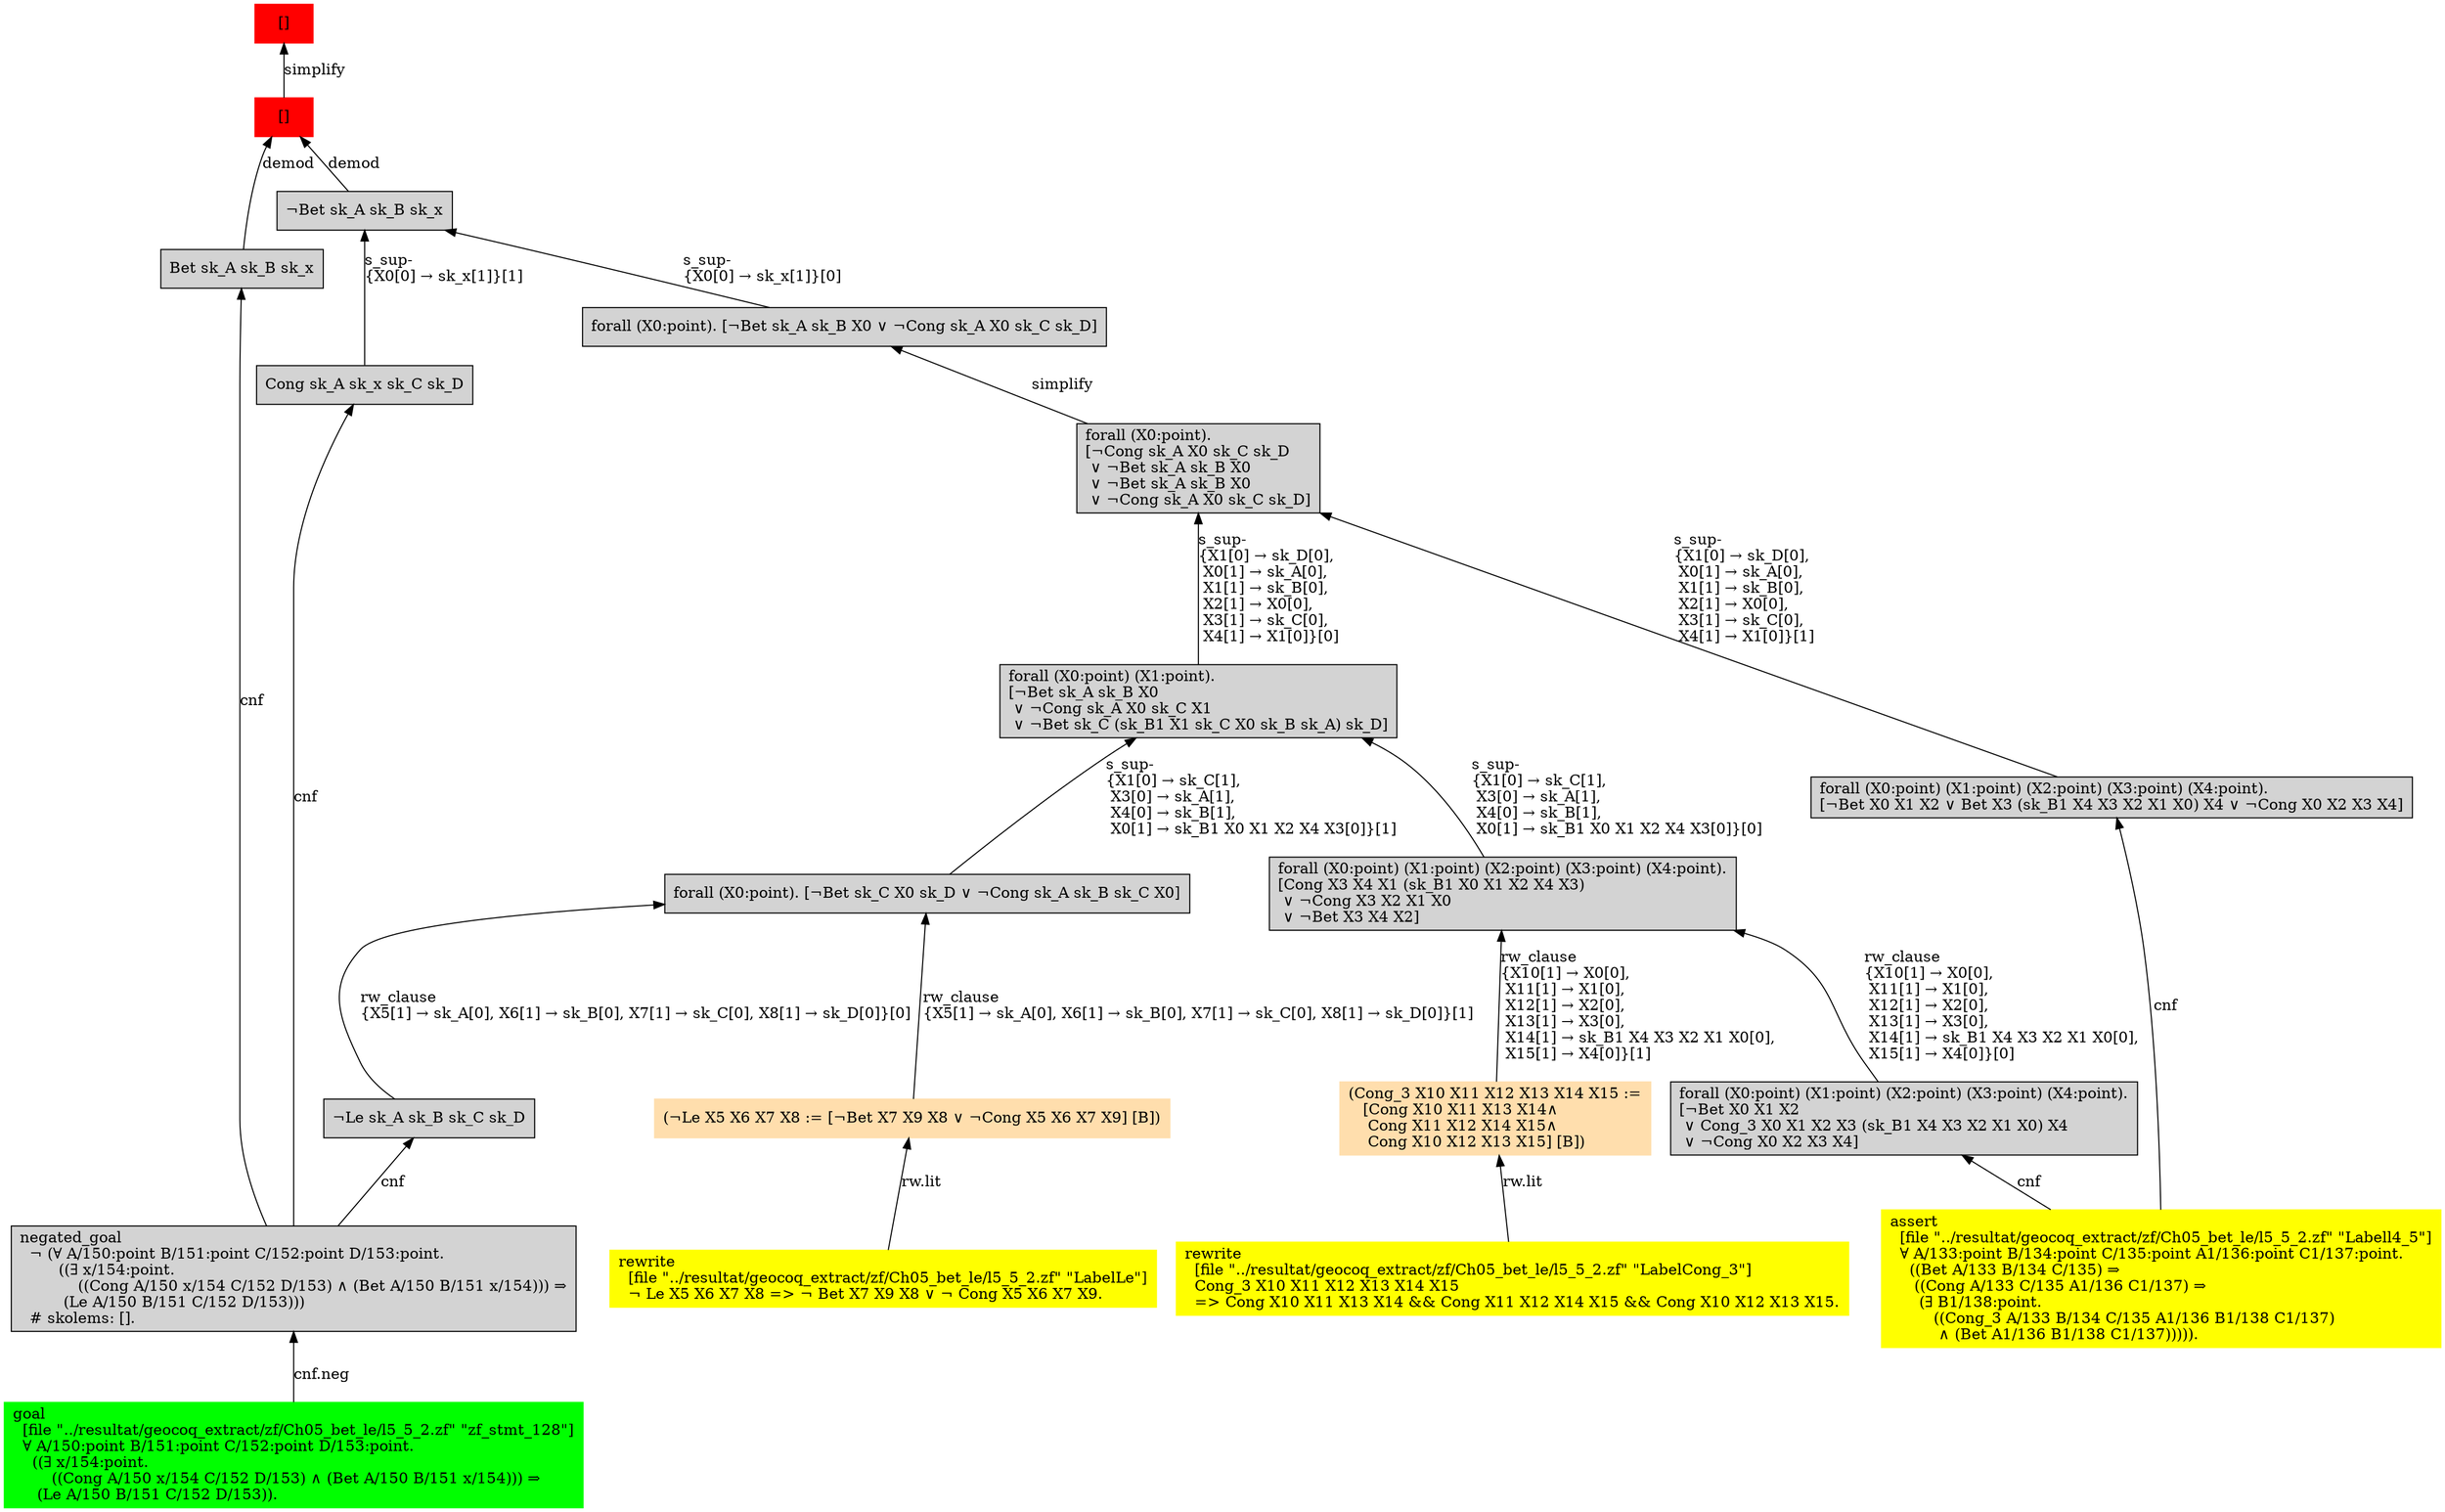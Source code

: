 digraph "unsat_graph" {
  vertex_0 [color=red, label="[]", shape=box, style=filled];
  vertex_0 -> vertex_1 [label="simplify", dir="back"];
  vertex_1 [color=red, label="[]", shape=box, style=filled];
  vertex_1 -> vertex_2 [label="demod", dir="back"];
  vertex_2 [shape=box, label="Bet sk_A sk_B sk_x\l", style=filled];
  vertex_2 -> vertex_3 [label="cnf", dir="back"];
  vertex_3 [shape=box, label="negated_goal\l  ¬ (∀ A/150:point B/151:point C/152:point D/153:point.\l        ((∃ x/154:point.\l            ((Cong A/150 x/154 C/152 D/153) ∧ (Bet A/150 B/151 x/154))) ⇒\l         (Le A/150 B/151 C/152 D/153)))\l  # skolems: [].\l", style=filled];
  vertex_3 -> vertex_4 [label="cnf.neg", dir="back"];
  vertex_4 [color=green, shape=box, label="goal\l  [file \"../resultat/geocoq_extract/zf/Ch05_bet_le/l5_5_2.zf\" \"zf_stmt_128\"]\l  ∀ A/150:point B/151:point C/152:point D/153:point.\l    ((∃ x/154:point.\l        ((Cong A/150 x/154 C/152 D/153) ∧ (Bet A/150 B/151 x/154))) ⇒\l     (Le A/150 B/151 C/152 D/153)).\l", style=filled];
  vertex_1 -> vertex_5 [label="demod", dir="back"];
  vertex_5 [shape=box, label="¬Bet sk_A sk_B sk_x\l", style=filled];
  vertex_5 -> vertex_6 [label="s_sup-\l\{X0[0] → sk_x[1]\}[0]\l", dir="back"];
  vertex_6 [shape=box, label="forall (X0:point). [¬Bet sk_A sk_B X0 ∨ ¬Cong sk_A X0 sk_C sk_D]\l", style=filled];
  vertex_6 -> vertex_7 [label="simplify", dir="back"];
  vertex_7 [shape=box, label="forall (X0:point).\l[¬Cong sk_A X0 sk_C sk_D\l ∨ ¬Bet sk_A sk_B X0\l ∨ ¬Bet sk_A sk_B X0\l ∨ ¬Cong sk_A X0 sk_C sk_D]\l", style=filled];
  vertex_7 -> vertex_8 [label="s_sup-\l\{X1[0] → sk_D[0], \l X0[1] → sk_A[0], \l X1[1] → sk_B[0], \l X2[1] → X0[0], \l X3[1] → sk_C[0], \l X4[1] → X1[0]\}[0]\l", dir="back"];
  vertex_8 [shape=box, label="forall (X0:point) (X1:point).\l[¬Bet sk_A sk_B X0\l ∨ ¬Cong sk_A X0 sk_C X1\l ∨ ¬Bet sk_C (sk_B1 X1 sk_C X0 sk_B sk_A) sk_D]\l", style=filled];
  vertex_8 -> vertex_9 [label="s_sup-\l\{X1[0] → sk_C[1], \l X3[0] → sk_A[1], \l X4[0] → sk_B[1], \l X0[1] → sk_B1 X0 X1 X2 X4 X3[0]\}[1]\l", dir="back"];
  vertex_9 [shape=box, label="forall (X0:point). [¬Bet sk_C X0 sk_D ∨ ¬Cong sk_A sk_B sk_C X0]\l", style=filled];
  vertex_9 -> vertex_10 [label="rw_clause\l\{X5[1] → sk_A[0], X6[1] → sk_B[0], X7[1] → sk_C[0], X8[1] → sk_D[0]\}[1]\l", dir="back"];
  vertex_10 [color=navajowhite, shape=box, label="(¬Le X5 X6 X7 X8 := [¬Bet X7 X9 X8 ∨ ¬Cong X5 X6 X7 X9] [B])\l", style=filled];
  vertex_10 -> vertex_11 [label="rw.lit", dir="back"];
  vertex_11 [color=yellow, shape=box, label="rewrite\l  [file \"../resultat/geocoq_extract/zf/Ch05_bet_le/l5_5_2.zf\" \"LabelLe\"]\l  ¬ Le X5 X6 X7 X8 =\> ¬ Bet X7 X9 X8 ∨ ¬ Cong X5 X6 X7 X9.\l", style=filled];
  vertex_9 -> vertex_12 [label="rw_clause\l\{X5[1] → sk_A[0], X6[1] → sk_B[0], X7[1] → sk_C[0], X8[1] → sk_D[0]\}[0]\l", dir="back"];
  vertex_12 [shape=box, label="¬Le sk_A sk_B sk_C sk_D\l", style=filled];
  vertex_12 -> vertex_3 [label="cnf", dir="back"];
  vertex_8 -> vertex_13 [label="s_sup-\l\{X1[0] → sk_C[1], \l X3[0] → sk_A[1], \l X4[0] → sk_B[1], \l X0[1] → sk_B1 X0 X1 X2 X4 X3[0]\}[0]\l", dir="back"];
  vertex_13 [shape=box, label="forall (X0:point) (X1:point) (X2:point) (X3:point) (X4:point).\l[Cong X3 X4 X1 (sk_B1 X0 X1 X2 X4 X3)\l ∨ ¬Cong X3 X2 X1 X0\l ∨ ¬Bet X3 X4 X2]\l", style=filled];
  vertex_13 -> vertex_14 [label="rw_clause\l\{X10[1] → X0[0], \l X11[1] → X1[0], \l X12[1] → X2[0], \l X13[1] → X3[0], \l X14[1] → sk_B1 X4 X3 X2 X1 X0[0], \l X15[1] → X4[0]\}[1]\l", dir="back"];
  vertex_14 [color=navajowhite, shape=box, label="(Cong_3 X10 X11 X12 X13 X14 X15 :=\l   [Cong X10 X11 X13 X14∧\l    Cong X11 X12 X14 X15∧\l    Cong X10 X12 X13 X15] [B])\l", style=filled];
  vertex_14 -> vertex_15 [label="rw.lit", dir="back"];
  vertex_15 [color=yellow, shape=box, label="rewrite\l  [file \"../resultat/geocoq_extract/zf/Ch05_bet_le/l5_5_2.zf\" \"LabelCong_3\"]\l  Cong_3 X10 X11 X12 X13 X14 X15\l  =\> Cong X10 X11 X13 X14 && Cong X11 X12 X14 X15 && Cong X10 X12 X13 X15.\l", style=filled];
  vertex_13 -> vertex_16 [label="rw_clause\l\{X10[1] → X0[0], \l X11[1] → X1[0], \l X12[1] → X2[0], \l X13[1] → X3[0], \l X14[1] → sk_B1 X4 X3 X2 X1 X0[0], \l X15[1] → X4[0]\}[0]\l", dir="back"];
  vertex_16 [shape=box, label="forall (X0:point) (X1:point) (X2:point) (X3:point) (X4:point).\l[¬Bet X0 X1 X2\l ∨ Cong_3 X0 X1 X2 X3 (sk_B1 X4 X3 X2 X1 X0) X4\l ∨ ¬Cong X0 X2 X3 X4]\l", style=filled];
  vertex_16 -> vertex_17 [label="cnf", dir="back"];
  vertex_17 [color=yellow, shape=box, label="assert\l  [file \"../resultat/geocoq_extract/zf/Ch05_bet_le/l5_5_2.zf\" \"Labell4_5\"]\l  ∀ A/133:point B/134:point C/135:point A1/136:point C1/137:point.\l    ((Bet A/133 B/134 C/135) ⇒\l     ((Cong A/133 C/135 A1/136 C1/137) ⇒\l      (∃ B1/138:point.\l         ((Cong_3 A/133 B/134 C/135 A1/136 B1/138 C1/137)\l          ∧ (Bet A1/136 B1/138 C1/137))))).\l", style=filled];
  vertex_7 -> vertex_18 [label="s_sup-\l\{X1[0] → sk_D[0], \l X0[1] → sk_A[0], \l X1[1] → sk_B[0], \l X2[1] → X0[0], \l X3[1] → sk_C[0], \l X4[1] → X1[0]\}[1]\l", dir="back"];
  vertex_18 [shape=box, label="forall (X0:point) (X1:point) (X2:point) (X3:point) (X4:point).\l[¬Bet X0 X1 X2 ∨ Bet X3 (sk_B1 X4 X3 X2 X1 X0) X4 ∨ ¬Cong X0 X2 X3 X4]\l", style=filled];
  vertex_18 -> vertex_17 [label="cnf", dir="back"];
  vertex_5 -> vertex_19 [label="s_sup-\l\{X0[0] → sk_x[1]\}[1]\l", dir="back"];
  vertex_19 [shape=box, label="Cong sk_A sk_x sk_C sk_D\l", style=filled];
  vertex_19 -> vertex_3 [label="cnf", dir="back"];
  }


